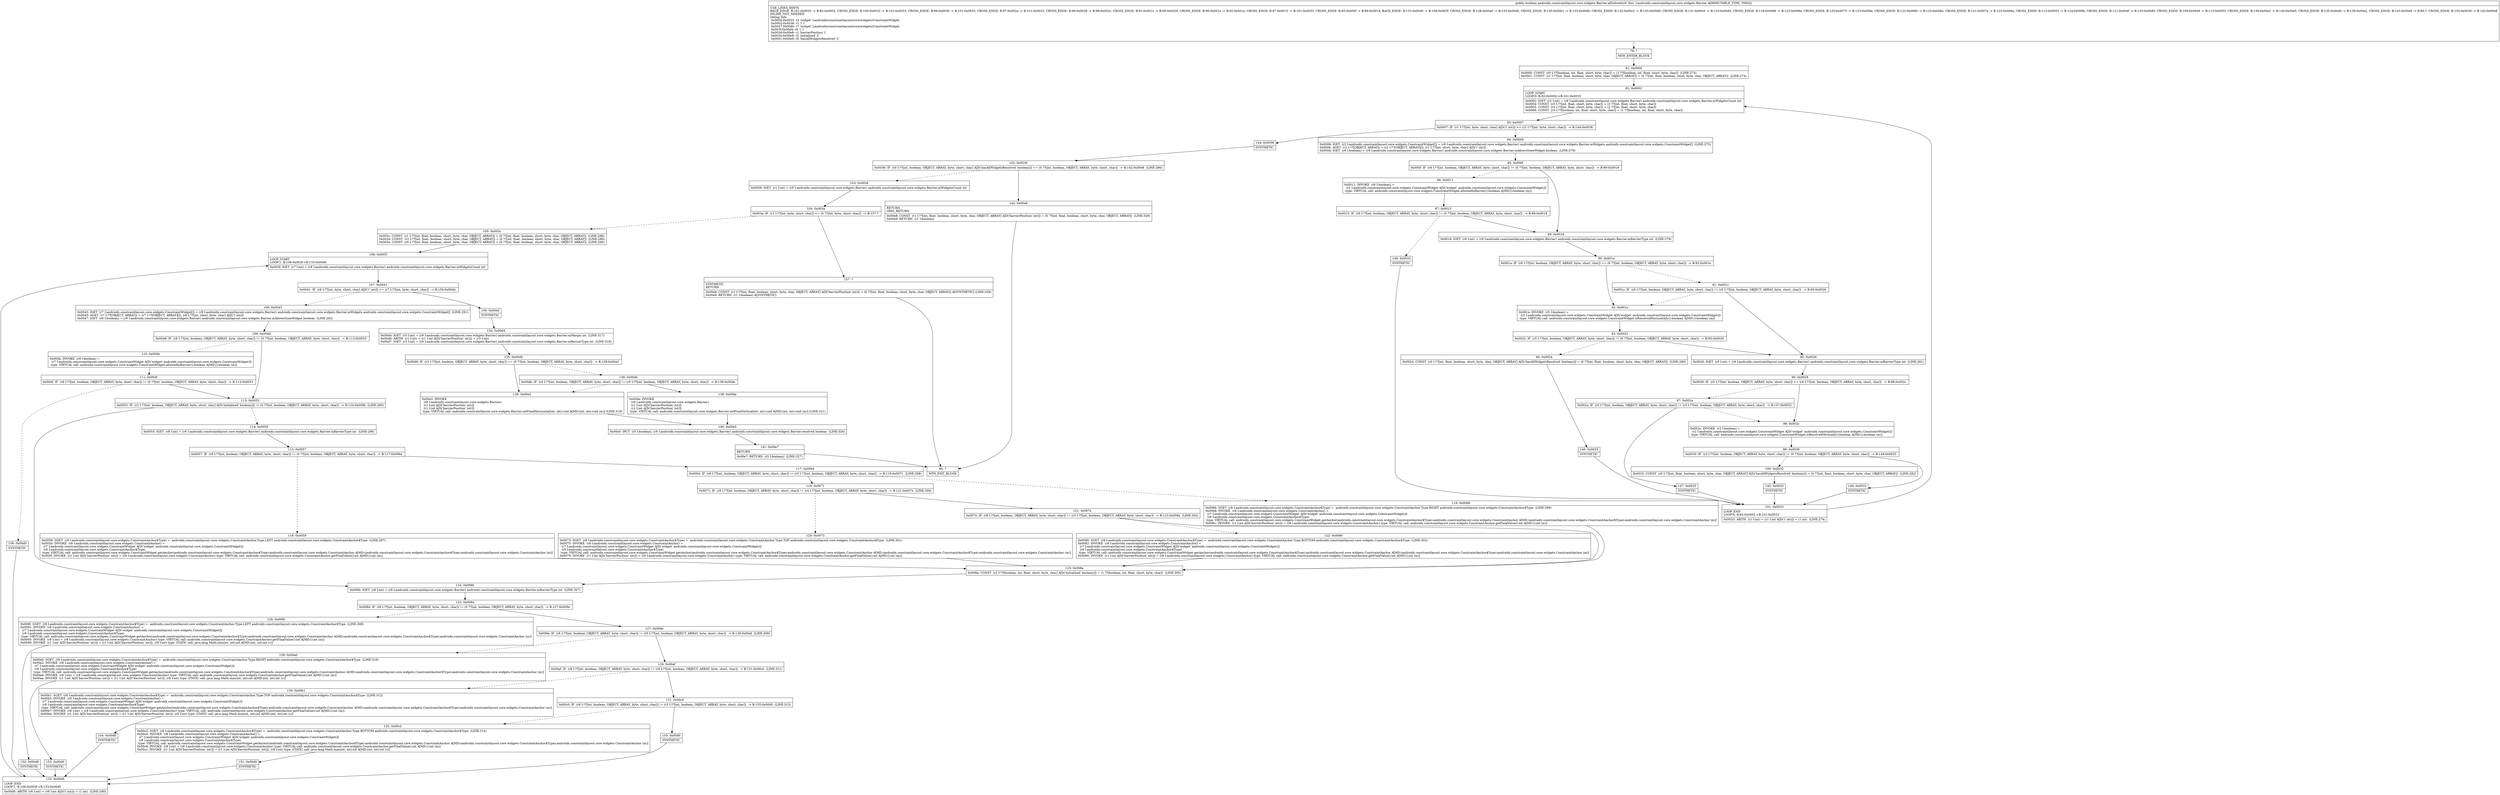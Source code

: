 digraph "CFG forandroidx.constraintlayout.core.widgets.Barrier.allSolved()Z" {
Node_79 [shape=record,label="{79\:\ ?|MTH_ENTER_BLOCK\l}"];
Node_81 [shape=record,label="{81\:\ 0x0000|0x0000: CONST  (r0 I:??[boolean, int, float, short, byte, char]) = (1 ??[boolean, int, float, short, byte, char])  (LINE:273)\l0x0001: CONST  (r1 I:??[int, float, boolean, short, byte, char, OBJECT, ARRAY]) = (0 ??[int, float, boolean, short, byte, char, OBJECT, ARRAY])  (LINE:274)\l}"];
Node_82 [shape=record,label="{82\:\ 0x0002|LOOP_START\lLOOP:0: B:82:0x0002\-\>B:101:0x0033\l|0x0002: IGET  (r2 I:int) = (r9 I:androidx.constraintlayout.core.widgets.Barrier) androidx.constraintlayout.core.widgets.Barrier.mWidgetsCount int \l0x0004: CONST  (r3 I:??[int, float, short, byte, char]) = (3 ??[int, float, short, byte, char]) \l0x0005: CONST  (r4 I:??[int, float, short, byte, char]) = (2 ??[int, float, short, byte, char]) \l0x0006: CONST  (r5 I:??[boolean, int, float, short, byte, char]) = (1 ??[boolean, int, float, short, byte, char]) \l}"];
Node_83 [shape=record,label="{83\:\ 0x0007|0x0007: IF  (r1 I:??[int, byte, short, char] A[D('i' int)]) \>= (r2 I:??[int, byte, short, char])  \-\> B:144:0x0036 \l}"];
Node_84 [shape=record,label="{84\:\ 0x0009|0x0009: IGET  (r2 I:androidx.constraintlayout.core.widgets.ConstraintWidget[]) = (r9 I:androidx.constraintlayout.core.widgets.Barrier) androidx.constraintlayout.core.widgets.Barrier.mWidgets androidx.constraintlayout.core.widgets.ConstraintWidget[]  (LINE:275)\l0x000b: AGET  (r2 I:??[OBJECT, ARRAY]) = (r2 I:??[OBJECT, ARRAY][]), (r1 I:??[int, short, byte, char] A[D('i' int)]) \l0x000d: IGET  (r6 I:boolean) = (r9 I:androidx.constraintlayout.core.widgets.Barrier) androidx.constraintlayout.core.widgets.Barrier.mAllowsGoneWidget boolean  (LINE:276)\l}"];
Node_85 [shape=record,label="{85\:\ 0x000f|0x000f: IF  (r6 I:??[int, boolean, OBJECT, ARRAY, byte, short, char]) != (0 ??[int, boolean, OBJECT, ARRAY, byte, short, char])  \-\> B:89:0x0018 \l}"];
Node_86 [shape=record,label="{86\:\ 0x0011|0x0011: INVOKE  (r6 I:boolean) = \l  (r2 I:androidx.constraintlayout.core.widgets.ConstraintWidget A[D('widget' androidx.constraintlayout.core.widgets.ConstraintWidget)])\l type: VIRTUAL call: androidx.constraintlayout.core.widgets.ConstraintWidget.allowedInBarrier():boolean A[MD:():boolean (m)]\l}"];
Node_87 [shape=record,label="{87\:\ 0x0015|0x0015: IF  (r6 I:??[int, boolean, OBJECT, ARRAY, byte, short, char]) != (0 ??[int, boolean, OBJECT, ARRAY, byte, short, char])  \-\> B:89:0x0018 \l}"];
Node_149 [shape=record,label="{149\:\ 0x0033|SYNTHETIC\l}"];
Node_101 [shape=record,label="{101\:\ 0x0033|LOOP_END\lLOOP:0: B:82:0x0002\-\>B:101:0x0033\l|0x0033: ARITH  (r1 I:int) = (r1 I:int A[D('i' int)]) + (1 int)  (LINE:274)\l}"];
Node_89 [shape=record,label="{89\:\ 0x0018|0x0018: IGET  (r6 I:int) = (r9 I:androidx.constraintlayout.core.widgets.Barrier) androidx.constraintlayout.core.widgets.Barrier.mBarrierType int  (LINE:279)\l}"];
Node_90 [shape=record,label="{90\:\ 0x001a|0x001a: IF  (r6 I:??[int, boolean, OBJECT, ARRAY, byte, short, char]) == (0 ??[int, boolean, OBJECT, ARRAY, byte, short, char])  \-\> B:92:0x001e \l}"];
Node_91 [shape=record,label="{91\:\ 0x001c|0x001c: IF  (r6 I:??[int, boolean, OBJECT, ARRAY, byte, short, char]) != (r5 I:??[int, boolean, OBJECT, ARRAY, byte, short, char])  \-\> B:95:0x0026 \l}"];
Node_95 [shape=record,label="{95\:\ 0x0026|0x0026: IGET  (r5 I:int) = (r9 I:androidx.constraintlayout.core.widgets.Barrier) androidx.constraintlayout.core.widgets.Barrier.mBarrierType int  (LINE:281)\l}"];
Node_96 [shape=record,label="{96\:\ 0x0028|0x0028: IF  (r5 I:??[int, boolean, OBJECT, ARRAY, byte, short, char]) == (r4 I:??[int, boolean, OBJECT, ARRAY, byte, short, char])  \-\> B:98:0x002c \l}"];
Node_97 [shape=record,label="{97\:\ 0x002a|0x002a: IF  (r5 I:??[int, boolean, OBJECT, ARRAY, byte, short, char]) != (r3 I:??[int, boolean, OBJECT, ARRAY, byte, short, char])  \-\> B:147:0x0033 \l}"];
Node_147 [shape=record,label="{147\:\ 0x0033|SYNTHETIC\l}"];
Node_98 [shape=record,label="{98\:\ 0x002c|0x002c: INVOKE  (r3 I:boolean) = \l  (r2 I:androidx.constraintlayout.core.widgets.ConstraintWidget A[D('widget' androidx.constraintlayout.core.widgets.ConstraintWidget)])\l type: VIRTUAL call: androidx.constraintlayout.core.widgets.ConstraintWidget.isResolvedVertically():boolean A[MD:():boolean (m)]\l}"];
Node_99 [shape=record,label="{99\:\ 0x0030|0x0030: IF  (r3 I:??[int, boolean, OBJECT, ARRAY, byte, short, char]) != (0 ??[int, boolean, OBJECT, ARRAY, byte, short, char])  \-\> B:148:0x0033 \l}"];
Node_100 [shape=record,label="{100\:\ 0x0032|0x0032: CONST  (r0 I:??[int, float, boolean, short, byte, char, OBJECT, ARRAY] A[D('hasAllWidgetsResolved' boolean)]) = (0 ??[int, float, boolean, short, byte, char, OBJECT, ARRAY])  (LINE:282)\l}"];
Node_145 [shape=record,label="{145\:\ 0x0033|SYNTHETIC\l}"];
Node_148 [shape=record,label="{148\:\ 0x0033|SYNTHETIC\l}"];
Node_92 [shape=record,label="{92\:\ 0x001e|0x001e: INVOKE  (r5 I:boolean) = \l  (r2 I:androidx.constraintlayout.core.widgets.ConstraintWidget A[D('widget' androidx.constraintlayout.core.widgets.ConstraintWidget)])\l type: VIRTUAL call: androidx.constraintlayout.core.widgets.ConstraintWidget.isResolvedHorizontally():boolean A[MD:():boolean (m)]\l}"];
Node_93 [shape=record,label="{93\:\ 0x0022|0x0022: IF  (r5 I:??[int, boolean, OBJECT, ARRAY, byte, short, char]) != (0 ??[int, boolean, OBJECT, ARRAY, byte, short, char])  \-\> B:95:0x0026 \l}"];
Node_94 [shape=record,label="{94\:\ 0x0024|0x0024: CONST  (r0 I:??[int, float, boolean, short, byte, char, OBJECT, ARRAY] A[D('hasAllWidgetsResolved' boolean)]) = (0 ??[int, float, boolean, short, byte, char, OBJECT, ARRAY])  (LINE:280)\l}"];
Node_146 [shape=record,label="{146\:\ 0x0033|SYNTHETIC\l}"];
Node_144 [shape=record,label="{144\:\ 0x0036|SYNTHETIC\l}"];
Node_102 [shape=record,label="{102\:\ 0x0036|0x0036: IF  (r0 I:??[int, boolean, OBJECT, ARRAY, byte, short, char] A[D('hasAllWidgetsResolved' boolean)]) == (0 ??[int, boolean, OBJECT, ARRAY, byte, short, char])  \-\> B:142:0x00e8  (LINE:286)\l}"];
Node_103 [shape=record,label="{103\:\ 0x0038|0x0038: IGET  (r1 I:int) = (r9 I:androidx.constraintlayout.core.widgets.Barrier) androidx.constraintlayout.core.widgets.Barrier.mWidgetsCount int \l}"];
Node_104 [shape=record,label="{104\:\ 0x003a|0x003a: IF  (r1 I:??[int, byte, short, char]) \<= (0 ??[int, byte, short, char])  \-\> B:157:? \l}"];
Node_105 [shape=record,label="{105\:\ 0x003c|0x003c: CONST  (r1 I:??[int, float, boolean, short, byte, char, OBJECT, ARRAY]) = (0 ??[int, float, boolean, short, byte, char, OBJECT, ARRAY])  (LINE:288)\l0x003d: CONST  (r2 I:??[int, float, boolean, short, byte, char, OBJECT, ARRAY]) = (0 ??[int, float, boolean, short, byte, char, OBJECT, ARRAY])  (LINE:289)\l0x003e: CONST  (r6 I:??[int, float, boolean, short, byte, char, OBJECT, ARRAY]) = (0 ??[int, float, boolean, short, byte, char, OBJECT, ARRAY])  (LINE:290)\l}"];
Node_106 [shape=record,label="{106\:\ 0x003f|LOOP_START\lLOOP:1: B:106:0x003f\-\>B:133:0x00d0\l|0x003f: IGET  (r7 I:int) = (r9 I:androidx.constraintlayout.core.widgets.Barrier) androidx.constraintlayout.core.widgets.Barrier.mWidgetsCount int \l}"];
Node_107 [shape=record,label="{107\:\ 0x0041|0x0041: IF  (r6 I:??[int, byte, short, char] A[D('i' int)]) \>= (r7 I:??[int, byte, short, char])  \-\> B:150:0x00d4 \l}"];
Node_108 [shape=record,label="{108\:\ 0x0043|0x0043: IGET  (r7 I:androidx.constraintlayout.core.widgets.ConstraintWidget[]) = (r9 I:androidx.constraintlayout.core.widgets.Barrier) androidx.constraintlayout.core.widgets.Barrier.mWidgets androidx.constraintlayout.core.widgets.ConstraintWidget[]  (LINE:291)\l0x0045: AGET  (r7 I:??[OBJECT, ARRAY]) = (r7 I:??[OBJECT, ARRAY][]), (r6 I:??[int, short, byte, char] A[D('i' int)]) \l0x0047: IGET  (r8 I:boolean) = (r9 I:androidx.constraintlayout.core.widgets.Barrier) androidx.constraintlayout.core.widgets.Barrier.mAllowsGoneWidget boolean  (LINE:292)\l}"];
Node_109 [shape=record,label="{109\:\ 0x0049|0x0049: IF  (r8 I:??[int, boolean, OBJECT, ARRAY, byte, short, char]) != (0 ??[int, boolean, OBJECT, ARRAY, byte, short, char])  \-\> B:113:0x0053 \l}"];
Node_110 [shape=record,label="{110\:\ 0x004b|0x004b: INVOKE  (r8 I:boolean) = \l  (r7 I:androidx.constraintlayout.core.widgets.ConstraintWidget A[D('widget' androidx.constraintlayout.core.widgets.ConstraintWidget)])\l type: VIRTUAL call: androidx.constraintlayout.core.widgets.ConstraintWidget.allowedInBarrier():boolean A[MD:():boolean (m)]\l}"];
Node_111 [shape=record,label="{111\:\ 0x004f|0x004f: IF  (r8 I:??[int, boolean, OBJECT, ARRAY, byte, short, char]) != (0 ??[int, boolean, OBJECT, ARRAY, byte, short, char])  \-\> B:113:0x0053 \l}"];
Node_156 [shape=record,label="{156\:\ 0x00d0|SYNTHETIC\l}"];
Node_133 [shape=record,label="{133\:\ 0x00d0|LOOP_END\lLOOP:1: B:106:0x003f\-\>B:133:0x00d0\l|0x00d0: ARITH  (r6 I:int) = (r6 I:int A[D('i' int)]) + (1 int)  (LINE:290)\l}"];
Node_113 [shape=record,label="{113\:\ 0x0053|0x0053: IF  (r2 I:??[int, boolean, OBJECT, ARRAY, byte, short, char] A[D('initialized' boolean)]) != (0 ??[int, boolean, OBJECT, ARRAY, byte, short, char])  \-\> B:124:0x008b  (LINE:295)\l}"];
Node_114 [shape=record,label="{114\:\ 0x0055|0x0055: IGET  (r8 I:int) = (r9 I:androidx.constraintlayout.core.widgets.Barrier) androidx.constraintlayout.core.widgets.Barrier.mBarrierType int  (LINE:296)\l}"];
Node_115 [shape=record,label="{115\:\ 0x0057|0x0057: IF  (r8 I:??[int, boolean, OBJECT, ARRAY, byte, short, char]) != (0 ??[int, boolean, OBJECT, ARRAY, byte, short, char])  \-\> B:117:0x0064 \l}"];
Node_116 [shape=record,label="{116\:\ 0x0059|0x0059: SGET  (r8 I:androidx.constraintlayout.core.widgets.ConstraintAnchor$Type) =  androidx.constraintlayout.core.widgets.ConstraintAnchor.Type.LEFT androidx.constraintlayout.core.widgets.ConstraintAnchor$Type  (LINE:297)\l0x005b: INVOKE  (r8 I:androidx.constraintlayout.core.widgets.ConstraintAnchor) = \l  (r7 I:androidx.constraintlayout.core.widgets.ConstraintWidget A[D('widget' androidx.constraintlayout.core.widgets.ConstraintWidget)])\l  (r8 I:androidx.constraintlayout.core.widgets.ConstraintAnchor$Type)\l type: VIRTUAL call: androidx.constraintlayout.core.widgets.ConstraintWidget.getAnchor(androidx.constraintlayout.core.widgets.ConstraintAnchor$Type):androidx.constraintlayout.core.widgets.ConstraintAnchor A[MD:(androidx.constraintlayout.core.widgets.ConstraintAnchor$Type):androidx.constraintlayout.core.widgets.ConstraintAnchor (m)]\l0x005f: INVOKE  (r1 I:int A[D('barrierPosition' int)]) = (r8 I:androidx.constraintlayout.core.widgets.ConstraintAnchor) type: VIRTUAL call: androidx.constraintlayout.core.widgets.ConstraintAnchor.getFinalValue():int A[MD:():int (m)]\l}"];
Node_123 [shape=record,label="{123\:\ 0x008a|0x008a: CONST  (r2 I:??[boolean, int, float, short, byte, char] A[D('initialized' boolean)]) = (1 ??[boolean, int, float, short, byte, char])  (LINE:305)\l}"];
Node_117 [shape=record,label="{117\:\ 0x0064|0x0064: IF  (r8 I:??[int, boolean, OBJECT, ARRAY, byte, short, char]) != (r5 I:??[int, boolean, OBJECT, ARRAY, byte, short, char])  \-\> B:119:0x0071  (LINE:298)\l}"];
Node_118 [shape=record,label="{118\:\ 0x0066|0x0066: SGET  (r8 I:androidx.constraintlayout.core.widgets.ConstraintAnchor$Type) =  androidx.constraintlayout.core.widgets.ConstraintAnchor.Type.RIGHT androidx.constraintlayout.core.widgets.ConstraintAnchor$Type  (LINE:299)\l0x0068: INVOKE  (r8 I:androidx.constraintlayout.core.widgets.ConstraintAnchor) = \l  (r7 I:androidx.constraintlayout.core.widgets.ConstraintWidget A[D('widget' androidx.constraintlayout.core.widgets.ConstraintWidget)])\l  (r8 I:androidx.constraintlayout.core.widgets.ConstraintAnchor$Type)\l type: VIRTUAL call: androidx.constraintlayout.core.widgets.ConstraintWidget.getAnchor(androidx.constraintlayout.core.widgets.ConstraintAnchor$Type):androidx.constraintlayout.core.widgets.ConstraintAnchor A[MD:(androidx.constraintlayout.core.widgets.ConstraintAnchor$Type):androidx.constraintlayout.core.widgets.ConstraintAnchor (m)]\l0x006c: INVOKE  (r1 I:int A[D('barrierPosition' int)]) = (r8 I:androidx.constraintlayout.core.widgets.ConstraintAnchor) type: VIRTUAL call: androidx.constraintlayout.core.widgets.ConstraintAnchor.getFinalValue():int A[MD:():int (m)]\l}"];
Node_119 [shape=record,label="{119\:\ 0x0071|0x0071: IF  (r8 I:??[int, boolean, OBJECT, ARRAY, byte, short, char]) != (r4 I:??[int, boolean, OBJECT, ARRAY, byte, short, char])  \-\> B:121:0x007e  (LINE:300)\l}"];
Node_120 [shape=record,label="{120\:\ 0x0073|0x0073: SGET  (r8 I:androidx.constraintlayout.core.widgets.ConstraintAnchor$Type) =  androidx.constraintlayout.core.widgets.ConstraintAnchor.Type.TOP androidx.constraintlayout.core.widgets.ConstraintAnchor$Type  (LINE:301)\l0x0075: INVOKE  (r8 I:androidx.constraintlayout.core.widgets.ConstraintAnchor) = \l  (r7 I:androidx.constraintlayout.core.widgets.ConstraintWidget A[D('widget' androidx.constraintlayout.core.widgets.ConstraintWidget)])\l  (r8 I:androidx.constraintlayout.core.widgets.ConstraintAnchor$Type)\l type: VIRTUAL call: androidx.constraintlayout.core.widgets.ConstraintWidget.getAnchor(androidx.constraintlayout.core.widgets.ConstraintAnchor$Type):androidx.constraintlayout.core.widgets.ConstraintAnchor A[MD:(androidx.constraintlayout.core.widgets.ConstraintAnchor$Type):androidx.constraintlayout.core.widgets.ConstraintAnchor (m)]\l0x0079: INVOKE  (r1 I:int A[D('barrierPosition' int)]) = (r8 I:androidx.constraintlayout.core.widgets.ConstraintAnchor) type: VIRTUAL call: androidx.constraintlayout.core.widgets.ConstraintAnchor.getFinalValue():int A[MD:():int (m)]\l}"];
Node_121 [shape=record,label="{121\:\ 0x007e|0x007e: IF  (r8 I:??[int, boolean, OBJECT, ARRAY, byte, short, char]) != (r3 I:??[int, boolean, OBJECT, ARRAY, byte, short, char])  \-\> B:123:0x008a  (LINE:302)\l}"];
Node_122 [shape=record,label="{122\:\ 0x0080|0x0080: SGET  (r8 I:androidx.constraintlayout.core.widgets.ConstraintAnchor$Type) =  androidx.constraintlayout.core.widgets.ConstraintAnchor.Type.BOTTOM androidx.constraintlayout.core.widgets.ConstraintAnchor$Type  (LINE:303)\l0x0082: INVOKE  (r8 I:androidx.constraintlayout.core.widgets.ConstraintAnchor) = \l  (r7 I:androidx.constraintlayout.core.widgets.ConstraintWidget A[D('widget' androidx.constraintlayout.core.widgets.ConstraintWidget)])\l  (r8 I:androidx.constraintlayout.core.widgets.ConstraintAnchor$Type)\l type: VIRTUAL call: androidx.constraintlayout.core.widgets.ConstraintWidget.getAnchor(androidx.constraintlayout.core.widgets.ConstraintAnchor$Type):androidx.constraintlayout.core.widgets.ConstraintAnchor A[MD:(androidx.constraintlayout.core.widgets.ConstraintAnchor$Type):androidx.constraintlayout.core.widgets.ConstraintAnchor (m)]\l0x0086: INVOKE  (r1 I:int A[D('barrierPosition' int)]) = (r8 I:androidx.constraintlayout.core.widgets.ConstraintAnchor) type: VIRTUAL call: androidx.constraintlayout.core.widgets.ConstraintAnchor.getFinalValue():int A[MD:():int (m)]\l}"];
Node_124 [shape=record,label="{124\:\ 0x008b|0x008b: IGET  (r8 I:int) = (r9 I:androidx.constraintlayout.core.widgets.Barrier) androidx.constraintlayout.core.widgets.Barrier.mBarrierType int  (LINE:307)\l}"];
Node_125 [shape=record,label="{125\:\ 0x008d|0x008d: IF  (r8 I:??[int, boolean, OBJECT, ARRAY, byte, short, char]) != (0 ??[int, boolean, OBJECT, ARRAY, byte, short, char])  \-\> B:127:0x009e \l}"];
Node_126 [shape=record,label="{126\:\ 0x008f|0x008f: SGET  (r8 I:androidx.constraintlayout.core.widgets.ConstraintAnchor$Type) =  androidx.constraintlayout.core.widgets.ConstraintAnchor.Type.LEFT androidx.constraintlayout.core.widgets.ConstraintAnchor$Type  (LINE:308)\l0x0091: INVOKE  (r8 I:androidx.constraintlayout.core.widgets.ConstraintAnchor) = \l  (r7 I:androidx.constraintlayout.core.widgets.ConstraintWidget A[D('widget' androidx.constraintlayout.core.widgets.ConstraintWidget)])\l  (r8 I:androidx.constraintlayout.core.widgets.ConstraintAnchor$Type)\l type: VIRTUAL call: androidx.constraintlayout.core.widgets.ConstraintWidget.getAnchor(androidx.constraintlayout.core.widgets.ConstraintAnchor$Type):androidx.constraintlayout.core.widgets.ConstraintAnchor A[MD:(androidx.constraintlayout.core.widgets.ConstraintAnchor$Type):androidx.constraintlayout.core.widgets.ConstraintAnchor (m)]\l0x0095: INVOKE  (r8 I:int) = (r8 I:androidx.constraintlayout.core.widgets.ConstraintAnchor) type: VIRTUAL call: androidx.constraintlayout.core.widgets.ConstraintAnchor.getFinalValue():int A[MD:():int (m)]\l0x0099: INVOKE  (r1 I:int A[D('barrierPosition' int)]) = (r1 I:int A[D('barrierPosition' int)]), (r8 I:int) type: STATIC call: java.lang.Math.min(int, int):int A[MD:(int, int):int (c)]\l}"];
Node_152 [shape=record,label="{152\:\ 0x00d0|SYNTHETIC\l}"];
Node_127 [shape=record,label="{127\:\ 0x009e|0x009e: IF  (r8 I:??[int, boolean, OBJECT, ARRAY, byte, short, char]) != (r5 I:??[int, boolean, OBJECT, ARRAY, byte, short, char])  \-\> B:129:0x00af  (LINE:309)\l}"];
Node_128 [shape=record,label="{128\:\ 0x00a0|0x00a0: SGET  (r8 I:androidx.constraintlayout.core.widgets.ConstraintAnchor$Type) =  androidx.constraintlayout.core.widgets.ConstraintAnchor.Type.RIGHT androidx.constraintlayout.core.widgets.ConstraintAnchor$Type  (LINE:310)\l0x00a2: INVOKE  (r8 I:androidx.constraintlayout.core.widgets.ConstraintAnchor) = \l  (r7 I:androidx.constraintlayout.core.widgets.ConstraintWidget A[D('widget' androidx.constraintlayout.core.widgets.ConstraintWidget)])\l  (r8 I:androidx.constraintlayout.core.widgets.ConstraintAnchor$Type)\l type: VIRTUAL call: androidx.constraintlayout.core.widgets.ConstraintWidget.getAnchor(androidx.constraintlayout.core.widgets.ConstraintAnchor$Type):androidx.constraintlayout.core.widgets.ConstraintAnchor A[MD:(androidx.constraintlayout.core.widgets.ConstraintAnchor$Type):androidx.constraintlayout.core.widgets.ConstraintAnchor (m)]\l0x00a6: INVOKE  (r8 I:int) = (r8 I:androidx.constraintlayout.core.widgets.ConstraintAnchor) type: VIRTUAL call: androidx.constraintlayout.core.widgets.ConstraintAnchor.getFinalValue():int A[MD:():int (m)]\l0x00aa: INVOKE  (r1 I:int A[D('barrierPosition' int)]) = (r1 I:int A[D('barrierPosition' int)]), (r8 I:int) type: STATIC call: java.lang.Math.max(int, int):int A[MD:(int, int):int (c)]\l}"];
Node_153 [shape=record,label="{153\:\ 0x00d0|SYNTHETIC\l}"];
Node_129 [shape=record,label="{129\:\ 0x00af|0x00af: IF  (r8 I:??[int, boolean, OBJECT, ARRAY, byte, short, char]) != (r4 I:??[int, boolean, OBJECT, ARRAY, byte, short, char])  \-\> B:131:0x00c0  (LINE:311)\l}"];
Node_130 [shape=record,label="{130\:\ 0x00b1|0x00b1: SGET  (r8 I:androidx.constraintlayout.core.widgets.ConstraintAnchor$Type) =  androidx.constraintlayout.core.widgets.ConstraintAnchor.Type.TOP androidx.constraintlayout.core.widgets.ConstraintAnchor$Type  (LINE:312)\l0x00b3: INVOKE  (r8 I:androidx.constraintlayout.core.widgets.ConstraintAnchor) = \l  (r7 I:androidx.constraintlayout.core.widgets.ConstraintWidget A[D('widget' androidx.constraintlayout.core.widgets.ConstraintWidget)])\l  (r8 I:androidx.constraintlayout.core.widgets.ConstraintAnchor$Type)\l type: VIRTUAL call: androidx.constraintlayout.core.widgets.ConstraintWidget.getAnchor(androidx.constraintlayout.core.widgets.ConstraintAnchor$Type):androidx.constraintlayout.core.widgets.ConstraintAnchor A[MD:(androidx.constraintlayout.core.widgets.ConstraintAnchor$Type):androidx.constraintlayout.core.widgets.ConstraintAnchor (m)]\l0x00b7: INVOKE  (r8 I:int) = (r8 I:androidx.constraintlayout.core.widgets.ConstraintAnchor) type: VIRTUAL call: androidx.constraintlayout.core.widgets.ConstraintAnchor.getFinalValue():int A[MD:():int (m)]\l0x00bb: INVOKE  (r1 I:int A[D('barrierPosition' int)]) = (r1 I:int A[D('barrierPosition' int)]), (r8 I:int) type: STATIC call: java.lang.Math.min(int, int):int A[MD:(int, int):int (c)]\l}"];
Node_154 [shape=record,label="{154\:\ 0x00d0|SYNTHETIC\l}"];
Node_131 [shape=record,label="{131\:\ 0x00c0|0x00c0: IF  (r8 I:??[int, boolean, OBJECT, ARRAY, byte, short, char]) != (r3 I:??[int, boolean, OBJECT, ARRAY, byte, short, char])  \-\> B:155:0x00d0  (LINE:313)\l}"];
Node_132 [shape=record,label="{132\:\ 0x00c2|0x00c2: SGET  (r8 I:androidx.constraintlayout.core.widgets.ConstraintAnchor$Type) =  androidx.constraintlayout.core.widgets.ConstraintAnchor.Type.BOTTOM androidx.constraintlayout.core.widgets.ConstraintAnchor$Type  (LINE:314)\l0x00c4: INVOKE  (r8 I:androidx.constraintlayout.core.widgets.ConstraintAnchor) = \l  (r7 I:androidx.constraintlayout.core.widgets.ConstraintWidget A[D('widget' androidx.constraintlayout.core.widgets.ConstraintWidget)])\l  (r8 I:androidx.constraintlayout.core.widgets.ConstraintAnchor$Type)\l type: VIRTUAL call: androidx.constraintlayout.core.widgets.ConstraintWidget.getAnchor(androidx.constraintlayout.core.widgets.ConstraintAnchor$Type):androidx.constraintlayout.core.widgets.ConstraintAnchor A[MD:(androidx.constraintlayout.core.widgets.ConstraintAnchor$Type):androidx.constraintlayout.core.widgets.ConstraintAnchor (m)]\l0x00c8: INVOKE  (r8 I:int) = (r8 I:androidx.constraintlayout.core.widgets.ConstraintAnchor) type: VIRTUAL call: androidx.constraintlayout.core.widgets.ConstraintAnchor.getFinalValue():int A[MD:():int (m)]\l0x00cc: INVOKE  (r1 I:int A[D('barrierPosition' int)]) = (r1 I:int A[D('barrierPosition' int)]), (r8 I:int) type: STATIC call: java.lang.Math.max(int, int):int A[MD:(int, int):int (c)]\l}"];
Node_151 [shape=record,label="{151\:\ 0x00d0|SYNTHETIC\l}"];
Node_155 [shape=record,label="{155\:\ 0x00d0|SYNTHETIC\l}"];
Node_150 [shape=record,label="{150\:\ 0x00d4|SYNTHETIC\l}"];
Node_134 [shape=record,label="{134\:\ 0x00d4|0x00d4: IGET  (r3 I:int) = (r9 I:androidx.constraintlayout.core.widgets.Barrier) androidx.constraintlayout.core.widgets.Barrier.mMargin int  (LINE:317)\l0x00d6: ARITH  (r1 I:int) = (r1 I:int A[D('barrierPosition' int)]) + (r3 I:int) \l0x00d7: IGET  (r3 I:int) = (r9 I:androidx.constraintlayout.core.widgets.Barrier) androidx.constraintlayout.core.widgets.Barrier.mBarrierType int  (LINE:318)\l}"];
Node_135 [shape=record,label="{135\:\ 0x00d9|0x00d9: IF  (r3 I:??[int, boolean, OBJECT, ARRAY, byte, short, char]) == (0 ??[int, boolean, OBJECT, ARRAY, byte, short, char])  \-\> B:139:0x00e2 \l}"];
Node_136 [shape=record,label="{136\:\ 0x00db|0x00db: IF  (r3 I:??[int, boolean, OBJECT, ARRAY, byte, short, char]) != (r5 I:??[int, boolean, OBJECT, ARRAY, byte, short, char])  \-\> B:138:0x00de \l}"];
Node_138 [shape=record,label="{138\:\ 0x00de|0x00de: INVOKE  \l  (r9 I:androidx.constraintlayout.core.widgets.Barrier)\l  (r1 I:int A[D('barrierPosition' int)])\l  (r1 I:int A[D('barrierPosition' int)])\l type: VIRTUAL call: androidx.constraintlayout.core.widgets.Barrier.setFinalVertical(int, int):void A[MD:(int, int):void (m)] (LINE:321)\l}"];
Node_140 [shape=record,label="{140\:\ 0x00e5|0x00e5: IPUT  (r5 I:boolean), (r9 I:androidx.constraintlayout.core.widgets.Barrier) androidx.constraintlayout.core.widgets.Barrier.resolved boolean  (LINE:326)\l}"];
Node_141 [shape=record,label="{141\:\ 0x00e7|RETURN\l|0x00e7: RETURN  (r5 I:boolean)  (LINE:327)\l}"];
Node_80 [shape=record,label="{80\:\ ?|MTH_EXIT_BLOCK\l}"];
Node_139 [shape=record,label="{139\:\ 0x00e2|0x00e2: INVOKE  \l  (r9 I:androidx.constraintlayout.core.widgets.Barrier)\l  (r1 I:int A[D('barrierPosition' int)])\l  (r1 I:int A[D('barrierPosition' int)])\l type: VIRTUAL call: androidx.constraintlayout.core.widgets.Barrier.setFinalHorizontal(int, int):void A[MD:(int, int):void (m)] (LINE:319)\l}"];
Node_157 [shape=record,label="{157\:\ ?|SYNTHETIC\lRETURN\l|0x00e8: CONST  (r1 I:??[int, float, boolean, short, byte, char, OBJECT, ARRAY] A[D('barrierPosition' int)]) = (0 ??[int, float, boolean, short, byte, char, OBJECT, ARRAY]) A[SYNTHETIC] (LINE:329)\l0x00e9: RETURN  (r1 I:boolean) A[SYNTHETIC]\l}"];
Node_142 [shape=record,label="{142\:\ 0x00e8|RETURN\lORIG_RETURN\l|0x00e8: CONST  (r1 I:??[int, float, boolean, short, byte, char, OBJECT, ARRAY] A[D('barrierPosition' int)]) = (0 ??[int, float, boolean, short, byte, char, OBJECT, ARRAY])  (LINE:329)\l0x00e9: RETURN  (r1 I:boolean) \l}"];
MethodNode[shape=record,label="{public boolean androidx.constraintlayout.core.widgets.Barrier.allSolved((r9 'this' I:androidx.constraintlayout.core.widgets.Barrier A[IMMUTABLE_TYPE, THIS]))  | USE_LINES_HINTS\lBACK_EDGE: B:101:0x0033 \-\> B:82:0x0002, CROSS_EDGE: B:100:0x0032 \-\> B:101:0x0033, CROSS_EDGE: B:99:0x0030 \-\> B:101:0x0033, CROSS_EDGE: B:97:0x002a \-\> B:101:0x0033, CROSS_EDGE: B:96:0x0028 \-\> B:98:0x002c, CROSS_EDGE: B:91:0x001c \-\> B:95:0x0026, CROSS_EDGE: B:90:0x001a \-\> B:92:0x001e, CROSS_EDGE: B:87:0x0015 \-\> B:101:0x0033, CROSS_EDGE: B:85:0x000f \-\> B:89:0x0018, BACK_EDGE: B:133:0x00d0 \-\> B:106:0x003f, CROSS_EDGE: B:128:0x00a0 \-\> B:133:0x00d0, CROSS_EDGE: B:130:0x00b1 \-\> B:133:0x00d0, CROSS_EDGE: B:132:0x00c2 \-\> B:133:0x00d0, CROSS_EDGE: B:131:0x00c0 \-\> B:133:0x00d0, CROSS_EDGE: B:118:0x0066 \-\> B:123:0x008a, CROSS_EDGE: B:120:0x0073 \-\> B:123:0x008a, CROSS_EDGE: B:122:0x0080 \-\> B:123:0x008a, CROSS_EDGE: B:121:0x007e \-\> B:123:0x008a, CROSS_EDGE: B:113:0x0053 \-\> B:124:0x008b, CROSS_EDGE: B:111:0x004f \-\> B:133:0x00d0, CROSS_EDGE: B:109:0x0049 \-\> B:113:0x0053, CROSS_EDGE: B:139:0x00e2 \-\> B:140:0x00e5, CROSS_EDGE: B:135:0x00d9 \-\> B:139:0x00e2, CROSS_EDGE: B:143:0x00e9 \-\> B:80:?, CROSS_EDGE: B:102:0x0036 \-\> B:142:0x00e8\lINLINE_NOT_NEEDED\lDebug Info:\l  0x000d\-0x0033: r2 'widget' Landroidx\/constraintlayout\/core\/widgets\/ConstraintWidget;\l  0x0002\-0x0036: r1 'i' I\l  0x0047\-0x00d0: r7 'widget' Landroidx\/constraintlayout\/core\/widgets\/ConstraintWidget;\l  0x003f\-0x00d4: r6 'i' I\l  0x003d\-0x00e8: r1 'barrierPosition' I\l  0x003e\-0x00e8: r2 'initialized' Z\l  0x0001\-0x00e9: r0 'hasAllWidgetsResolved' Z\l}"];
MethodNode -> Node_79;Node_79 -> Node_81;
Node_81 -> Node_82;
Node_82 -> Node_83;
Node_83 -> Node_84[style=dashed];
Node_83 -> Node_144;
Node_84 -> Node_85;
Node_85 -> Node_86[style=dashed];
Node_85 -> Node_89;
Node_86 -> Node_87;
Node_87 -> Node_89;
Node_87 -> Node_149[style=dashed];
Node_149 -> Node_101;
Node_101 -> Node_82;
Node_89 -> Node_90;
Node_90 -> Node_91[style=dashed];
Node_90 -> Node_92;
Node_91 -> Node_92[style=dashed];
Node_91 -> Node_95;
Node_95 -> Node_96;
Node_96 -> Node_97[style=dashed];
Node_96 -> Node_98;
Node_97 -> Node_98[style=dashed];
Node_97 -> Node_147;
Node_147 -> Node_101;
Node_98 -> Node_99;
Node_99 -> Node_100[style=dashed];
Node_99 -> Node_148;
Node_100 -> Node_145;
Node_145 -> Node_101;
Node_148 -> Node_101;
Node_92 -> Node_93;
Node_93 -> Node_94[style=dashed];
Node_93 -> Node_95;
Node_94 -> Node_146;
Node_146 -> Node_101;
Node_144 -> Node_102;
Node_102 -> Node_103[style=dashed];
Node_102 -> Node_142;
Node_103 -> Node_104;
Node_104 -> Node_105[style=dashed];
Node_104 -> Node_157;
Node_105 -> Node_106;
Node_106 -> Node_107;
Node_107 -> Node_108[style=dashed];
Node_107 -> Node_150;
Node_108 -> Node_109;
Node_109 -> Node_110[style=dashed];
Node_109 -> Node_113;
Node_110 -> Node_111;
Node_111 -> Node_113;
Node_111 -> Node_156[style=dashed];
Node_156 -> Node_133;
Node_133 -> Node_106;
Node_113 -> Node_114[style=dashed];
Node_113 -> Node_124;
Node_114 -> Node_115;
Node_115 -> Node_116[style=dashed];
Node_115 -> Node_117;
Node_116 -> Node_123;
Node_123 -> Node_124;
Node_117 -> Node_118[style=dashed];
Node_117 -> Node_119;
Node_118 -> Node_123;
Node_119 -> Node_120[style=dashed];
Node_119 -> Node_121;
Node_120 -> Node_123;
Node_121 -> Node_122[style=dashed];
Node_121 -> Node_123;
Node_122 -> Node_123;
Node_124 -> Node_125;
Node_125 -> Node_126[style=dashed];
Node_125 -> Node_127;
Node_126 -> Node_152;
Node_152 -> Node_133;
Node_127 -> Node_128[style=dashed];
Node_127 -> Node_129;
Node_128 -> Node_153;
Node_153 -> Node_133;
Node_129 -> Node_130[style=dashed];
Node_129 -> Node_131;
Node_130 -> Node_154;
Node_154 -> Node_133;
Node_131 -> Node_132[style=dashed];
Node_131 -> Node_155;
Node_132 -> Node_151;
Node_151 -> Node_133;
Node_155 -> Node_133;
Node_150 -> Node_134;
Node_134 -> Node_135;
Node_135 -> Node_136[style=dashed];
Node_135 -> Node_139;
Node_136 -> Node_138;
Node_136 -> Node_139[style=dashed];
Node_138 -> Node_140;
Node_140 -> Node_141;
Node_141 -> Node_80;
Node_139 -> Node_140;
Node_157 -> Node_80;
Node_142 -> Node_80;
}

